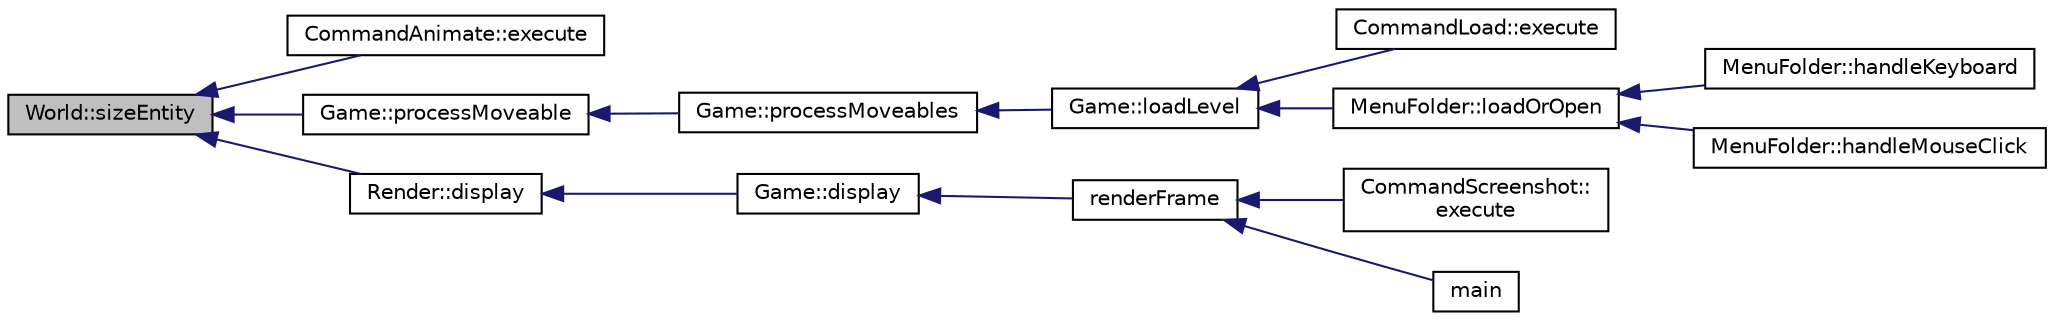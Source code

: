 digraph "World::sizeEntity"
{
 // INTERACTIVE_SVG=YES
  edge [fontname="Helvetica",fontsize="10",labelfontname="Helvetica",labelfontsize="10"];
  node [fontname="Helvetica",fontsize="10",shape=record];
  rankdir="LR";
  Node1 [label="World::sizeEntity",height=0.2,width=0.4,color="black", fillcolor="grey75", style="filled" fontcolor="black"];
  Node1 -> Node2 [dir="back",color="midnightblue",fontsize="10",style="solid",fontname="Helvetica"];
  Node2 [label="CommandAnimate::execute",height=0.2,width=0.4,color="black", fillcolor="white", style="filled",URL="$class_command_animate.html#a75884e18ad0dbe86e77605a9d4272acd"];
  Node1 -> Node3 [dir="back",color="midnightblue",fontsize="10",style="solid",fontname="Helvetica"];
  Node3 [label="Game::processMoveable",height=0.2,width=0.4,color="black", fillcolor="white", style="filled",URL="$class_game.html#a157070b2fbcc214ee3ed5bb2e723a6ac"];
  Node3 -> Node4 [dir="back",color="midnightblue",fontsize="10",style="solid",fontname="Helvetica"];
  Node4 [label="Game::processMoveables",height=0.2,width=0.4,color="black", fillcolor="white", style="filled",URL="$class_game.html#a12754fc035b3671849e6a2337c1b1841"];
  Node4 -> Node5 [dir="back",color="midnightblue",fontsize="10",style="solid",fontname="Helvetica"];
  Node5 [label="Game::loadLevel",height=0.2,width=0.4,color="black", fillcolor="white", style="filled",URL="$class_game.html#a864d3ae5a554c8857118c48253ef7646"];
  Node5 -> Node6 [dir="back",color="midnightblue",fontsize="10",style="solid",fontname="Helvetica"];
  Node6 [label="CommandLoad::execute",height=0.2,width=0.4,color="black", fillcolor="white", style="filled",URL="$class_command_load.html#adedad35b259d83967ad67940c0dd984c"];
  Node5 -> Node7 [dir="back",color="midnightblue",fontsize="10",style="solid",fontname="Helvetica"];
  Node7 [label="MenuFolder::loadOrOpen",height=0.2,width=0.4,color="black", fillcolor="white", style="filled",URL="$class_menu_folder.html#ad4ecbd0af8832a0f1de508de38bd1cb9"];
  Node7 -> Node8 [dir="back",color="midnightblue",fontsize="10",style="solid",fontname="Helvetica"];
  Node8 [label="MenuFolder::handleKeyboard",height=0.2,width=0.4,color="black", fillcolor="white", style="filled",URL="$class_menu_folder.html#a17dce032179efbe86de9d4f780f0b08b"];
  Node7 -> Node9 [dir="back",color="midnightblue",fontsize="10",style="solid",fontname="Helvetica"];
  Node9 [label="MenuFolder::handleMouseClick",height=0.2,width=0.4,color="black", fillcolor="white", style="filled",URL="$class_menu_folder.html#a7c48183312d473b42100e0f5ca4be4d5"];
  Node1 -> Node10 [dir="back",color="midnightblue",fontsize="10",style="solid",fontname="Helvetica"];
  Node10 [label="Render::display",height=0.2,width=0.4,color="black", fillcolor="white", style="filled",URL="$class_render.html#ab7facb0873c6f266b8849c5ce6f223da",tooltip="Renders a single game frame. "];
  Node10 -> Node11 [dir="back",color="midnightblue",fontsize="10",style="solid",fontname="Helvetica"];
  Node11 [label="Game::display",height=0.2,width=0.4,color="black", fillcolor="white", style="filled",URL="$class_game.html#a4d0223a84926cbabea95ed7e0392690a"];
  Node11 -> Node12 [dir="back",color="midnightblue",fontsize="10",style="solid",fontname="Helvetica"];
  Node12 [label="renderFrame",height=0.2,width=0.4,color="black", fillcolor="white", style="filled",URL="$main_8cpp.html#a00df6d86f86c2004b5c421980456d3f7"];
  Node12 -> Node13 [dir="back",color="midnightblue",fontsize="10",style="solid",fontname="Helvetica"];
  Node13 [label="CommandScreenshot::\lexecute",height=0.2,width=0.4,color="black", fillcolor="white", style="filled",URL="$class_command_screenshot.html#aea047cbfc0c1bdfc8d72d1633070bbdf"];
  Node12 -> Node14 [dir="back",color="midnightblue",fontsize="10",style="solid",fontname="Helvetica"];
  Node14 [label="main",height=0.2,width=0.4,color="black", fillcolor="white", style="filled",URL="$main_8cpp.html#a0ddf1224851353fc92bfbff6f499fa97"];
}
